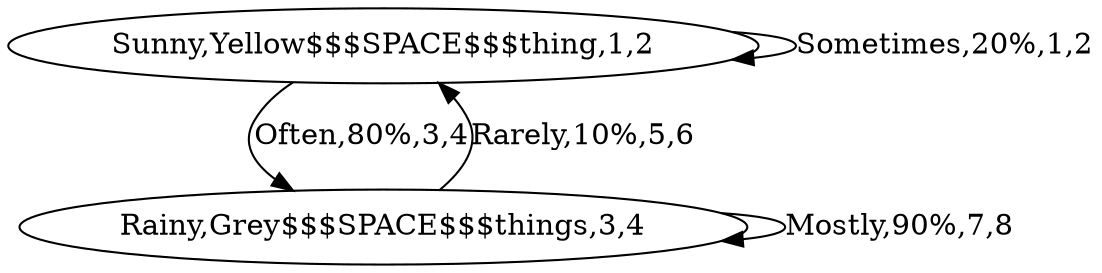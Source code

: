 digraph G {
0[label="Sunny,Yellow$$$SPACE$$$thing,1,2"];
1[label="Rainy,Grey$$$SPACE$$$things,3,4"];
0->0 [label="Sometimes,20%,1,2"];
0->1 [label="Often,80%,3,4"];
1->0 [label="Rarely,10%,5,6"];
1->1 [label="Mostly,90%,7,8"];
}
